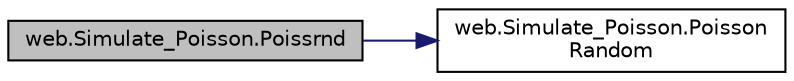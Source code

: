 digraph "web.Simulate_Poisson.Poissrnd"
{
  edge [fontname="Helvetica",fontsize="10",labelfontname="Helvetica",labelfontsize="10"];
  node [fontname="Helvetica",fontsize="10",shape=record];
  rankdir="LR";
  Node1 [label="web.Simulate_Poisson.Poissrnd",height=0.2,width=0.4,color="black", fillcolor="grey75", style="filled" fontcolor="black"];
  Node1 -> Node2 [color="midnightblue",fontsize="10",style="solid",fontname="Helvetica"];
  Node2 [label="web.Simulate_Poisson.Poisson\lRandom",height=0.2,width=0.4,color="black", fillcolor="white", style="filled",URL="$namespaceweb_1_1_simulate___poisson.html#a4d805ce377655504a50a0e32dac30088"];
}
